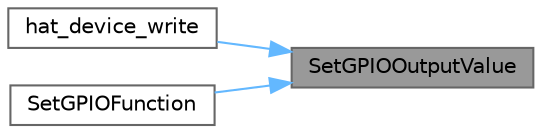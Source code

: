 digraph "SetGPIOOutputValue"
{
 // LATEX_PDF_SIZE
  bgcolor="transparent";
  edge [fontname=Helvetica,fontsize=10,labelfontname=Helvetica,labelfontsize=10];
  node [fontname=Helvetica,fontsize=10,shape=box,height=0.2,width=0.4];
  rankdir="RL";
  Node1 [label="SetGPIOOutputValue",height=0.2,width=0.4,color="gray40", fillcolor="grey60", style="filled", fontcolor="black",tooltip=" "];
  Node1 -> Node2 [dir="back",color="steelblue1",style="solid"];
  Node2 [label="hat_device_write",height=0.2,width=0.4,color="grey40", fillcolor="white", style="filled",URL="$hatmodule_8c.html#ac9e4aad1ec8d982bb420b374721b0c7c",tooltip=" "];
  Node1 -> Node3 [dir="back",color="steelblue1",style="solid"];
  Node3 [label="SetGPIOFunction",height=0.2,width=0.4,color="grey40", fillcolor="white", style="filled",URL="$utils_8c.html#aa2fde7aeffbc580ba89d652870c2a7db",tooltip=" "];
}
